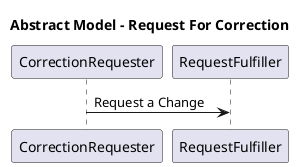 @startuml
title Abstract Model - Request For Correction

CorrectionRequester->RequestFulfiller : Request a Change

@enduml
